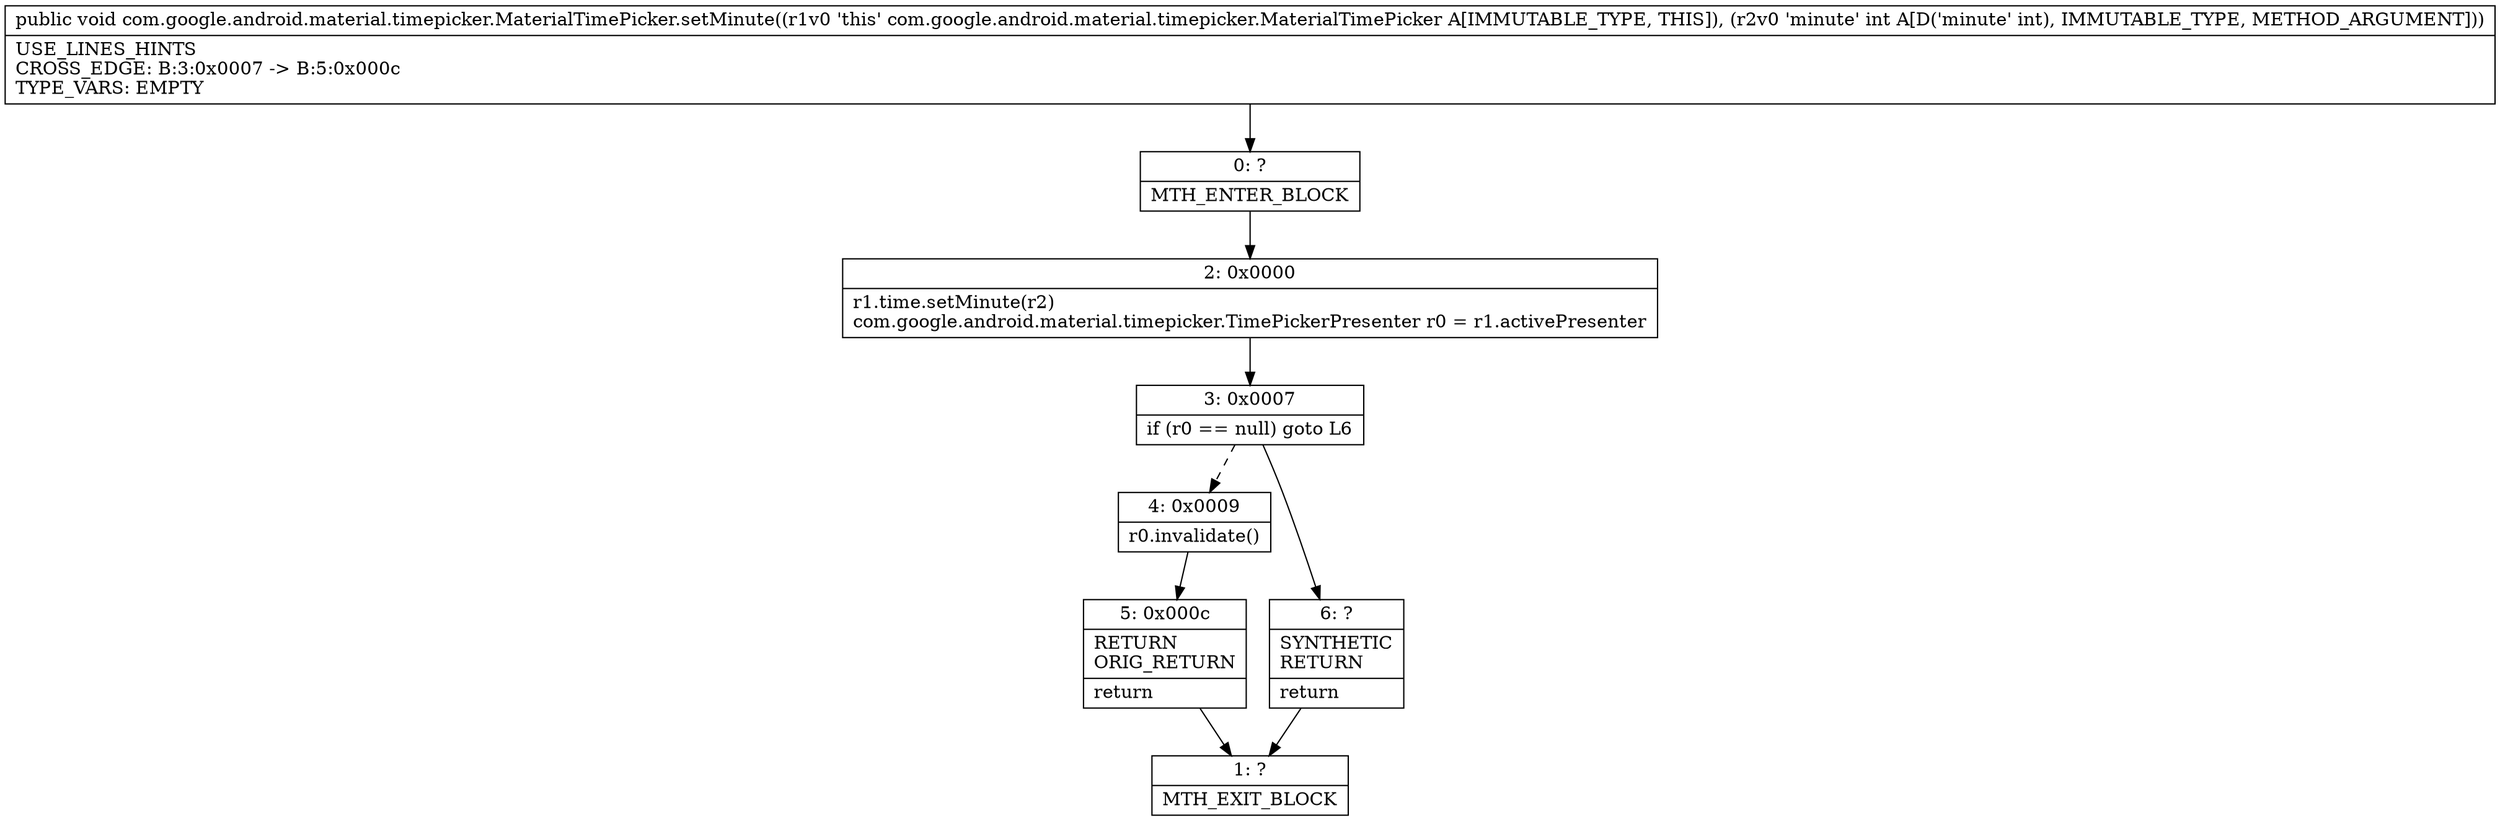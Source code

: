 digraph "CFG forcom.google.android.material.timepicker.MaterialTimePicker.setMinute(I)V" {
Node_0 [shape=record,label="{0\:\ ?|MTH_ENTER_BLOCK\l}"];
Node_2 [shape=record,label="{2\:\ 0x0000|r1.time.setMinute(r2)\lcom.google.android.material.timepicker.TimePickerPresenter r0 = r1.activePresenter\l}"];
Node_3 [shape=record,label="{3\:\ 0x0007|if (r0 == null) goto L6\l}"];
Node_4 [shape=record,label="{4\:\ 0x0009|r0.invalidate()\l}"];
Node_5 [shape=record,label="{5\:\ 0x000c|RETURN\lORIG_RETURN\l|return\l}"];
Node_1 [shape=record,label="{1\:\ ?|MTH_EXIT_BLOCK\l}"];
Node_6 [shape=record,label="{6\:\ ?|SYNTHETIC\lRETURN\l|return\l}"];
MethodNode[shape=record,label="{public void com.google.android.material.timepicker.MaterialTimePicker.setMinute((r1v0 'this' com.google.android.material.timepicker.MaterialTimePicker A[IMMUTABLE_TYPE, THIS]), (r2v0 'minute' int A[D('minute' int), IMMUTABLE_TYPE, METHOD_ARGUMENT]))  | USE_LINES_HINTS\lCROSS_EDGE: B:3:0x0007 \-\> B:5:0x000c\lTYPE_VARS: EMPTY\l}"];
MethodNode -> Node_0;Node_0 -> Node_2;
Node_2 -> Node_3;
Node_3 -> Node_4[style=dashed];
Node_3 -> Node_6;
Node_4 -> Node_5;
Node_5 -> Node_1;
Node_6 -> Node_1;
}

